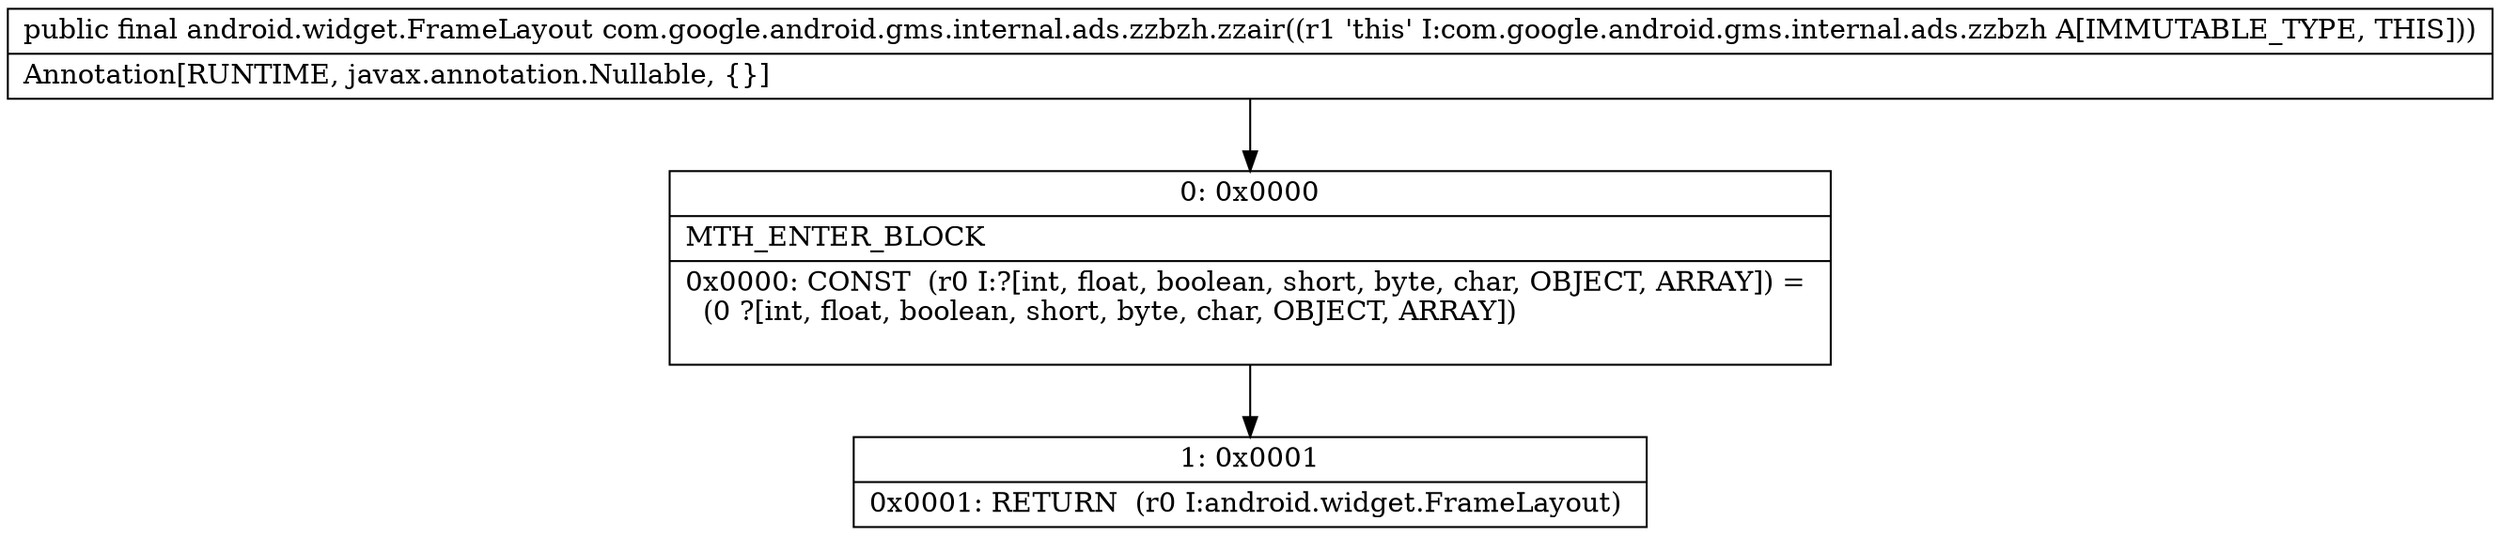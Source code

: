 digraph "CFG forcom.google.android.gms.internal.ads.zzbzh.zzair()Landroid\/widget\/FrameLayout;" {
Node_0 [shape=record,label="{0\:\ 0x0000|MTH_ENTER_BLOCK\l|0x0000: CONST  (r0 I:?[int, float, boolean, short, byte, char, OBJECT, ARRAY]) = \l  (0 ?[int, float, boolean, short, byte, char, OBJECT, ARRAY])\l \l}"];
Node_1 [shape=record,label="{1\:\ 0x0001|0x0001: RETURN  (r0 I:android.widget.FrameLayout) \l}"];
MethodNode[shape=record,label="{public final android.widget.FrameLayout com.google.android.gms.internal.ads.zzbzh.zzair((r1 'this' I:com.google.android.gms.internal.ads.zzbzh A[IMMUTABLE_TYPE, THIS]))  | Annotation[RUNTIME, javax.annotation.Nullable, \{\}]\l}"];
MethodNode -> Node_0;
Node_0 -> Node_1;
}

